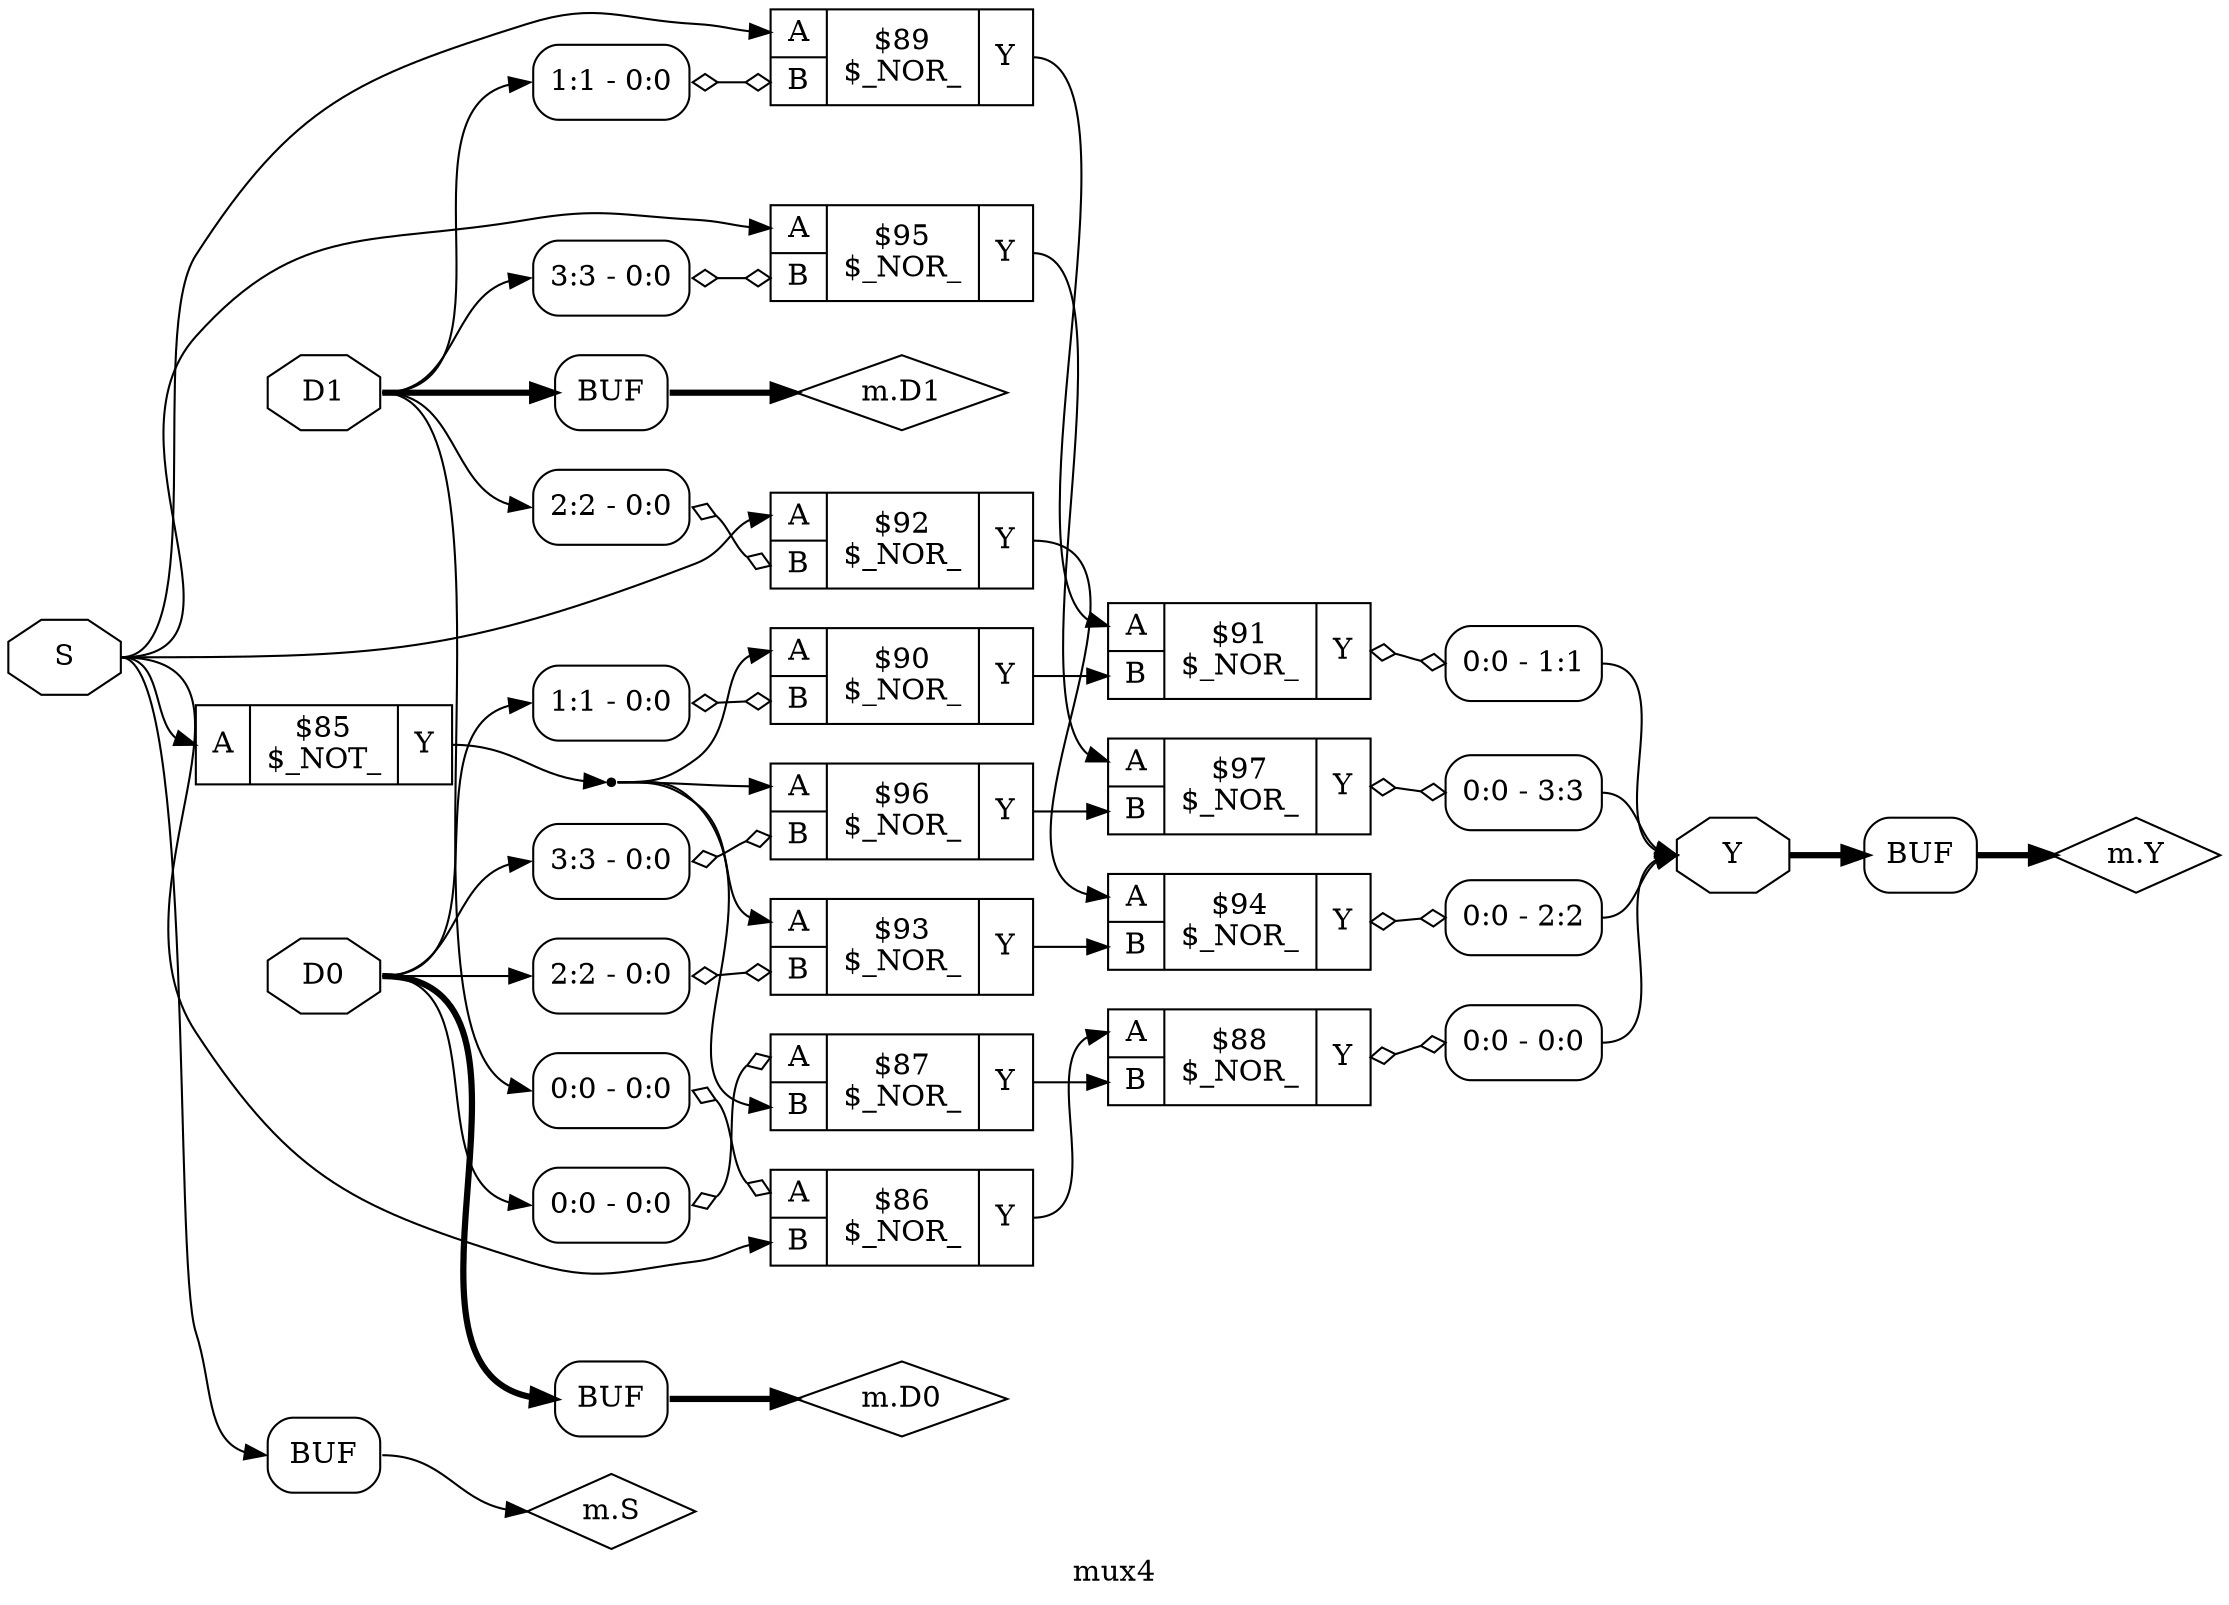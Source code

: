 digraph "mux4" {
label="mux4";
rankdir="LR";
remincross=true;
n10 [ shape=octagon, label="D0", color="black", fontcolor="black" ];
n11 [ shape=octagon, label="D1", color="black", fontcolor="black" ];
n12 [ shape=octagon, label="S", color="black", fontcolor="black" ];
n13 [ shape=octagon, label="Y", color="black", fontcolor="black" ];
n14 [ shape=diamond, label="m.D0", color="black", fontcolor="black" ];
n15 [ shape=diamond, label="m.D1", color="black", fontcolor="black" ];
n16 [ shape=diamond, label="m.S", color="black", fontcolor="black" ];
n17 [ shape=diamond, label="m.Y", color="black", fontcolor="black" ];
c19 [ shape=record, label="{{<p18> A}|$85\n$_NOT_|{<p13> Y}}" ];
c21 [ shape=record, label="{{<p18> A|<p20> B}|$86\n$_NOR_|{<p13> Y}}" ];
x0 [ shape=record, style=rounded, label="<s0> 0:0 - 0:0 " ];
x0:e -> c21:p18:w [arrowhead=odiamond, arrowtail=odiamond, dir=both, color="black", label=""];
c22 [ shape=record, label="{{<p18> A|<p20> B}|$87\n$_NOR_|{<p13> Y}}" ];
x1 [ shape=record, style=rounded, label="<s0> 0:0 - 0:0 " ];
x1:e -> c22:p18:w [arrowhead=odiamond, arrowtail=odiamond, dir=both, color="black", label=""];
c23 [ shape=record, label="{{<p18> A|<p20> B}|$88\n$_NOR_|{<p13> Y}}" ];
x2 [ shape=record, style=rounded, label="<s0> 0:0 - 0:0 " ];
c23:p13:e -> x2:w [arrowhead=odiamond, arrowtail=odiamond, dir=both, color="black", label=""];
c24 [ shape=record, label="{{<p18> A|<p20> B}|$89\n$_NOR_|{<p13> Y}}" ];
x3 [ shape=record, style=rounded, label="<s0> 1:1 - 0:0 " ];
x3:e -> c24:p20:w [arrowhead=odiamond, arrowtail=odiamond, dir=both, color="black", label=""];
c25 [ shape=record, label="{{<p18> A|<p20> B}|$90\n$_NOR_|{<p13> Y}}" ];
x4 [ shape=record, style=rounded, label="<s0> 1:1 - 0:0 " ];
x4:e -> c25:p20:w [arrowhead=odiamond, arrowtail=odiamond, dir=both, color="black", label=""];
c26 [ shape=record, label="{{<p18> A|<p20> B}|$91\n$_NOR_|{<p13> Y}}" ];
x5 [ shape=record, style=rounded, label="<s0> 0:0 - 1:1 " ];
c26:p13:e -> x5:w [arrowhead=odiamond, arrowtail=odiamond, dir=both, color="black", label=""];
c27 [ shape=record, label="{{<p18> A|<p20> B}|$92\n$_NOR_|{<p13> Y}}" ];
x6 [ shape=record, style=rounded, label="<s0> 2:2 - 0:0 " ];
x6:e -> c27:p20:w [arrowhead=odiamond, arrowtail=odiamond, dir=both, color="black", label=""];
c28 [ shape=record, label="{{<p18> A|<p20> B}|$93\n$_NOR_|{<p13> Y}}" ];
x7 [ shape=record, style=rounded, label="<s0> 2:2 - 0:0 " ];
x7:e -> c28:p20:w [arrowhead=odiamond, arrowtail=odiamond, dir=both, color="black", label=""];
c29 [ shape=record, label="{{<p18> A|<p20> B}|$94\n$_NOR_|{<p13> Y}}" ];
x8 [ shape=record, style=rounded, label="<s0> 0:0 - 2:2 " ];
c29:p13:e -> x8:w [arrowhead=odiamond, arrowtail=odiamond, dir=both, color="black", label=""];
c30 [ shape=record, label="{{<p18> A|<p20> B}|$95\n$_NOR_|{<p13> Y}}" ];
x9 [ shape=record, style=rounded, label="<s0> 3:3 - 0:0 " ];
x9:e -> c30:p20:w [arrowhead=odiamond, arrowtail=odiamond, dir=both, color="black", label=""];
c31 [ shape=record, label="{{<p18> A|<p20> B}|$96\n$_NOR_|{<p13> Y}}" ];
x10 [ shape=record, style=rounded, label="<s0> 3:3 - 0:0 " ];
x10:e -> c31:p20:w [arrowhead=odiamond, arrowtail=odiamond, dir=both, color="black", label=""];
c32 [ shape=record, label="{{<p18> A|<p20> B}|$97\n$_NOR_|{<p13> Y}}" ];
x11 [ shape=record, style=rounded, label="<s0> 0:0 - 3:3 " ];
c32:p13:e -> x11:w [arrowhead=odiamond, arrowtail=odiamond, dir=both, color="black", label=""];
x12 [shape=box, style=rounded, label="BUF"];
x13 [shape=box, style=rounded, label="BUF"];
x14 [shape=box, style=rounded, label="BUF"];
x15 [shape=box, style=rounded, label="BUF"];
n1 [ shape=point ];
c19:p13:e -> n1:w [color="black", label=""];
n1:e -> c22:p20:w [color="black", label=""];
n1:e -> c25:p18:w [color="black", label=""];
n1:e -> c28:p18:w [color="black", label=""];
n1:e -> c31:p18:w [color="black", label=""];
n10:e -> x10:s0:w [color="black", label=""];
n10:e -> x12:w:w [color="black", style="setlinewidth(3)", label=""];
n10:e -> x1:s0:w [color="black", label=""];
n10:e -> x4:s0:w [color="black", label=""];
n10:e -> x7:s0:w [color="black", label=""];
n11:e -> x0:s0:w [color="black", label=""];
n11:e -> x13:w:w [color="black", style="setlinewidth(3)", label=""];
n11:e -> x3:s0:w [color="black", label=""];
n11:e -> x6:s0:w [color="black", label=""];
n11:e -> x9:s0:w [color="black", label=""];
n12:e -> c19:p18:w [color="black", label=""];
n12:e -> c21:p20:w [color="black", label=""];
n12:e -> c24:p18:w [color="black", label=""];
n12:e -> c27:p18:w [color="black", label=""];
n12:e -> c30:p18:w [color="black", label=""];
n12:e -> x14:w:w [color="black", label=""];
x11:s0:e -> n13:w [color="black", label=""];
x2:s0:e -> n13:w [color="black", label=""];
x5:s0:e -> n13:w [color="black", label=""];
x8:s0:e -> n13:w [color="black", label=""];
n13:e -> x15:w:w [color="black", style="setlinewidth(3)", label=""];
x12:e:e -> n14:w [color="black", style="setlinewidth(3)", label=""];
x13:e:e -> n15:w [color="black", style="setlinewidth(3)", label=""];
x14:e:e -> n16:w [color="black", label=""];
x15:e:e -> n17:w [color="black", style="setlinewidth(3)", label=""];
c21:p13:e -> c23:p18:w [color="black", label=""];
c22:p13:e -> c23:p20:w [color="black", label=""];
c24:p13:e -> c26:p18:w [color="black", label=""];
c25:p13:e -> c26:p20:w [color="black", label=""];
c27:p13:e -> c29:p18:w [color="black", label=""];
c28:p13:e -> c29:p20:w [color="black", label=""];
c30:p13:e -> c32:p18:w [color="black", label=""];
c31:p13:e -> c32:p20:w [color="black", label=""];
}
